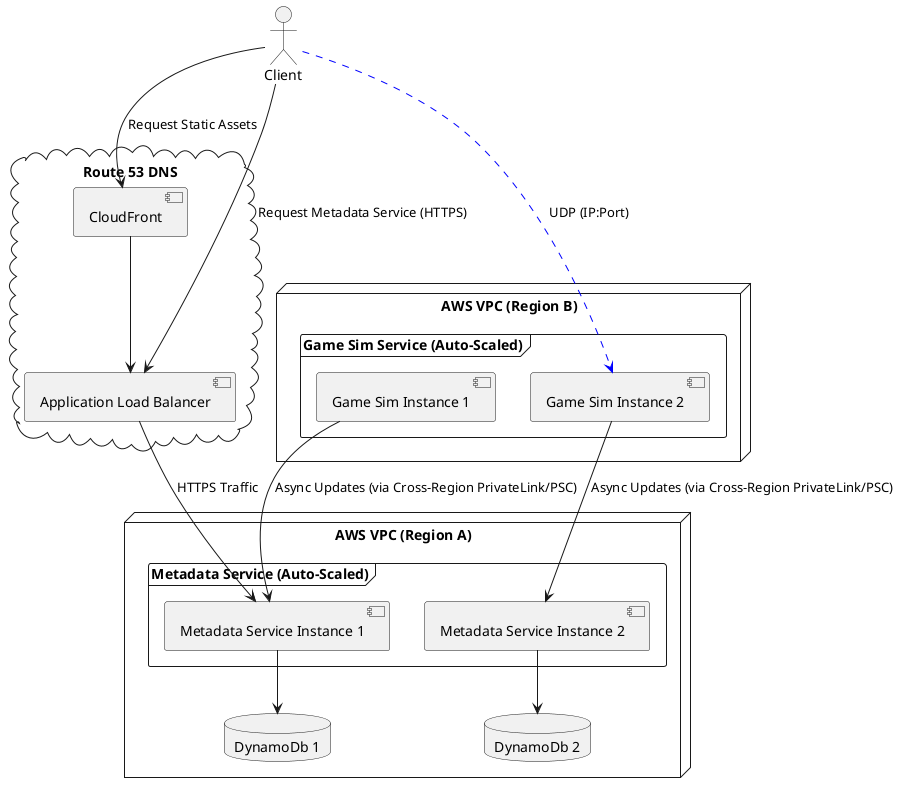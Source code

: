 @startuml Regional Game Sim Instances with Cross-Region Access
actor Client
cloud "Route 53 DNS" {
    [CloudFront] --> [Application Load Balancer]
}

node "AWS VPC (Region A)" {
    frame "Metadata Service (Auto-Scaled)" {
        [Metadata Service Instance 1]
        [Metadata Service Instance 2]
    }
    database "DynamoDb 1" as DynamoDb1
    database "DynamoDb 2" as DynamoDb2
}

node "AWS VPC (Region B)" {
    frame "Game Sim Service (Auto-Scaled)" {
        [Game Sim Instance 1]
        [Game Sim Instance 2]
    }
}

' Client Connections
Client --> [CloudFront] : Request Static Assets
Client --> [Application Load Balancer] : Request Metadata Service (HTTPS)

' API Flow
[Application Load Balancer] --> [Metadata Service Instance 1] : HTTPS Traffic

' Metadata Service to DynamoDb
[Metadata Service Instance 1] --> DynamoDb1
[Metadata Service Instance 2] --> DynamoDb2

' Cross-Region Access
[Game Sim Instance 1] --> [Metadata Service Instance 1] : Async Updates (via Cross-Region PrivateLink/PSC)
[Game Sim Instance 2] --> [Metadata Service Instance 2] : Async Updates (via Cross-Region PrivateLink/PSC)

' Direct UDP Connection
Client -[#blue,dashed]-> [Game Sim Instance 2] : UDP (IP:Port)
@enduml